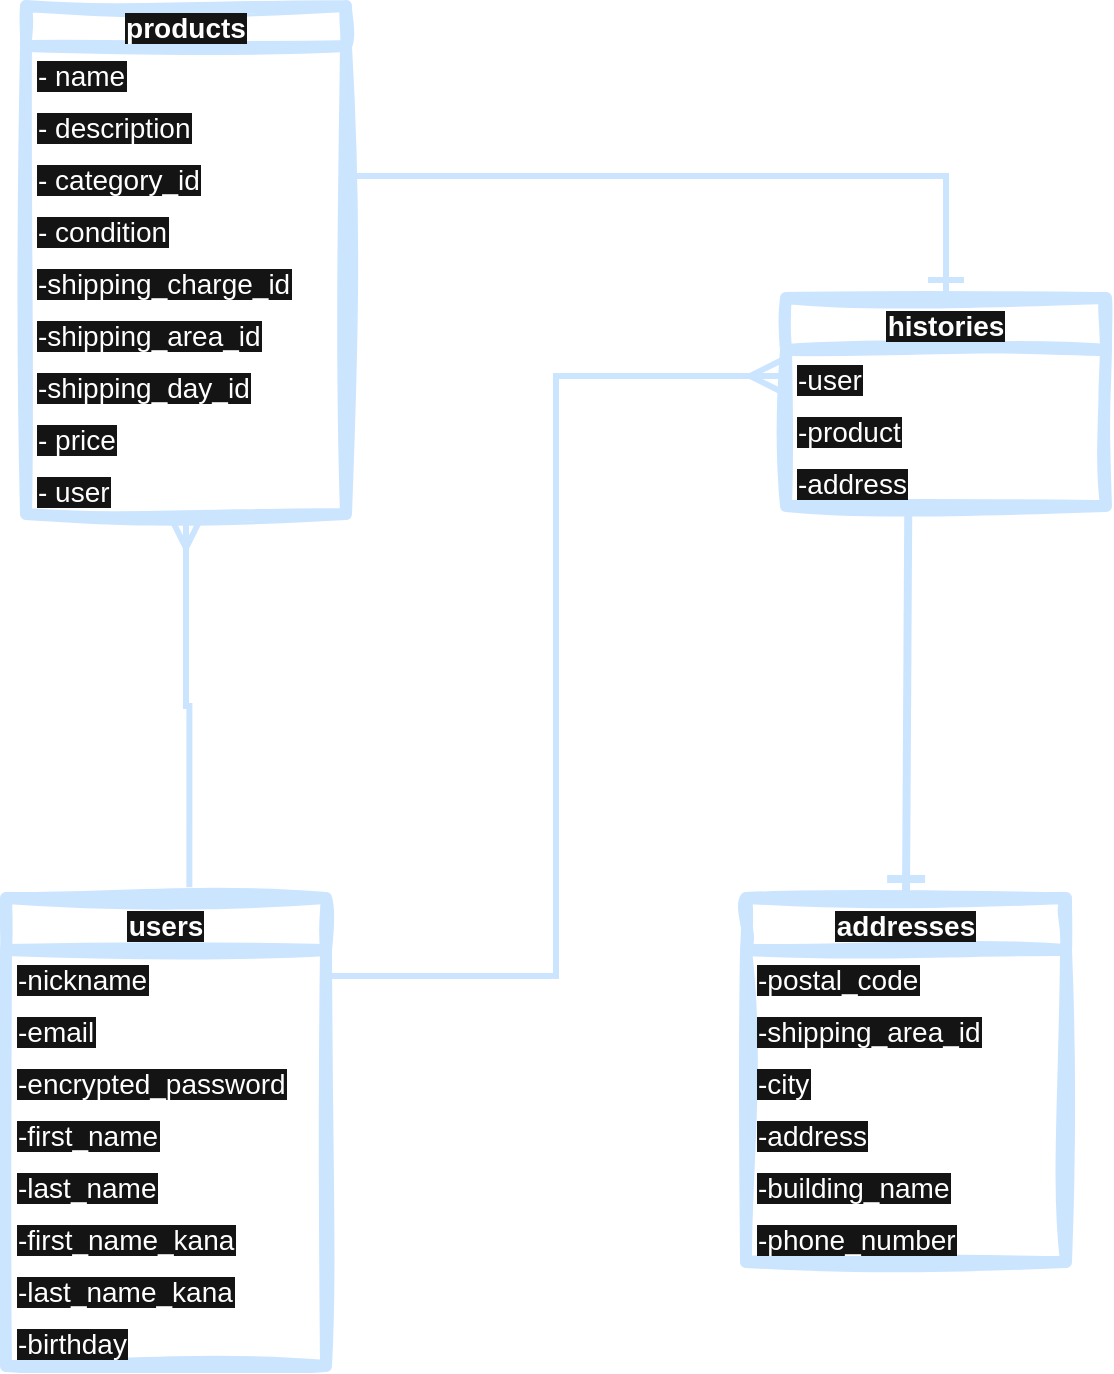 <mxfile>
    <diagram id="7xnCUgxX9Zo114isuO93" name="ページ1">
        <mxGraphModel dx="784" dy="403" grid="1" gridSize="10" guides="1" tooltips="1" connect="1" arrows="1" fold="1" page="1" pageScale="1" pageWidth="827" pageHeight="1169" math="0" shadow="0">
            <root>
                <mxCell id="0"/>
                <object label="っksk" sksk="" id="1">
                    <mxCell parent="0"/>
                </object>
                <mxCell id="424" style="edgeStyle=none;sketch=0;hachureGap=4;jiggle=2;curveFitting=1;html=1;exitX=0.5;exitY=0;exitDx=0;exitDy=0;entryX=0.382;entryY=1.092;entryDx=0;entryDy=0;entryPerimeter=0;strokeWidth=4;fontFamily=Architects Daughter;fontSource=https%3A%2F%2Ffonts.googleapis.com%2Fcss%3Ffamily%3DArchitects%2BDaughter;fontSize=16;startArrow=ERone;startFill=0;endArrow=none;endFill=0;endSize=14;strokeColor=#cce5ff;startSize=14;" parent="1" source="355" target="425" edge="1">
                    <mxGeometry relative="1" as="geometry"/>
                </mxCell>
                <mxCell id="163" value="名称未設定レイヤ" parent="0"/>
                <mxCell id="346" value="users" style="swimlane;fontStyle=1;childLayout=stackLayout;horizontal=1;startSize=26;horizontalStack=0;resizeParent=1;resizeParentMax=0;resizeLast=0;collapsible=1;marginBottom=0;shadow=0;labelBackgroundColor=#141414;labelBorderColor=none;sketch=1;hachureGap=4;jiggle=2;curveFitting=1;strokeColor=#CCE5FF;strokeWidth=6;fontFamily=Helvetica;fontSize=14;fontColor=#FFFFFF;fillColor=#FFFFFF;html=0;" parent="163" vertex="1">
                    <mxGeometry x="630" y="650" width="160" height="234" as="geometry"/>
                </mxCell>
                <mxCell id="347" value="-nickname" style="text;strokeColor=none;fillColor=none;align=left;verticalAlign=top;spacingLeft=4;spacingRight=4;overflow=hidden;rotatable=0;points=[[0,0.5],[1,0.5]];portConstraint=eastwest;shadow=0;labelBackgroundColor=#141414;labelBorderColor=none;sketch=1;hachureGap=4;jiggle=2;curveFitting=1;strokeWidth=6;fontFamily=Helvetica;fontSize=14;fontColor=#FFFFFF;html=0;" parent="346" vertex="1">
                    <mxGeometry y="26" width="160" height="26" as="geometry"/>
                </mxCell>
                <mxCell id="348" value="-email" style="text;strokeColor=none;fillColor=none;align=left;verticalAlign=top;spacingLeft=4;spacingRight=4;overflow=hidden;rotatable=0;points=[[0,0.5],[1,0.5]];portConstraint=eastwest;shadow=0;labelBackgroundColor=#141414;labelBorderColor=none;sketch=1;hachureGap=4;jiggle=2;curveFitting=1;strokeWidth=6;fontFamily=Helvetica;fontSize=14;fontColor=#FFFFFF;html=0;" parent="346" vertex="1">
                    <mxGeometry y="52" width="160" height="26" as="geometry"/>
                </mxCell>
                <mxCell id="349" value="-encrypted_password" style="text;strokeColor=none;fillColor=none;align=left;verticalAlign=top;spacingLeft=4;spacingRight=4;overflow=hidden;rotatable=0;points=[[0,0.5],[1,0.5]];portConstraint=eastwest;shadow=0;labelBackgroundColor=#141414;labelBorderColor=none;sketch=1;hachureGap=4;jiggle=2;curveFitting=1;strokeWidth=6;fontFamily=Helvetica;fontSize=14;fontColor=#FFFFFF;html=0;" parent="346" vertex="1">
                    <mxGeometry y="78" width="160" height="26" as="geometry"/>
                </mxCell>
                <mxCell id="350" value="-first_name" style="text;strokeColor=none;fillColor=none;align=left;verticalAlign=top;spacingLeft=4;spacingRight=4;overflow=hidden;rotatable=0;points=[[0,0.5],[1,0.5]];portConstraint=eastwest;shadow=0;labelBackgroundColor=#141414;labelBorderColor=none;sketch=1;hachureGap=4;jiggle=2;curveFitting=1;strokeWidth=6;fontFamily=Helvetica;fontSize=14;fontColor=#FFFFFF;html=0;" parent="346" vertex="1">
                    <mxGeometry y="104" width="160" height="26" as="geometry"/>
                </mxCell>
                <mxCell id="351" value="-last_name" style="text;strokeColor=none;fillColor=none;align=left;verticalAlign=top;spacingLeft=4;spacingRight=4;overflow=hidden;rotatable=0;points=[[0,0.5],[1,0.5]];portConstraint=eastwest;shadow=0;labelBackgroundColor=#141414;labelBorderColor=none;sketch=1;hachureGap=4;jiggle=2;curveFitting=1;strokeWidth=6;fontFamily=Helvetica;fontSize=14;fontColor=#FFFFFF;html=0;" parent="346" vertex="1">
                    <mxGeometry y="130" width="160" height="26" as="geometry"/>
                </mxCell>
                <mxCell id="352" value="-first_name_kana" style="text;strokeColor=none;fillColor=none;align=left;verticalAlign=top;spacingLeft=4;spacingRight=4;overflow=hidden;rotatable=0;points=[[0,0.5],[1,0.5]];portConstraint=eastwest;shadow=0;labelBackgroundColor=#141414;labelBorderColor=none;sketch=1;hachureGap=4;jiggle=2;curveFitting=1;strokeWidth=6;fontFamily=Helvetica;fontSize=14;fontColor=#FFFFFF;html=0;" parent="346" vertex="1">
                    <mxGeometry y="156" width="160" height="26" as="geometry"/>
                </mxCell>
                <mxCell id="353" value="-last_name_kana" style="text;strokeColor=none;fillColor=none;align=left;verticalAlign=top;spacingLeft=4;spacingRight=4;overflow=hidden;rotatable=0;points=[[0,0.5],[1,0.5]];portConstraint=eastwest;shadow=0;labelBackgroundColor=#141414;labelBorderColor=none;sketch=1;hachureGap=4;jiggle=2;curveFitting=1;strokeWidth=6;fontFamily=Helvetica;fontSize=14;fontColor=#FFFFFF;html=0;" parent="346" vertex="1">
                    <mxGeometry y="182" width="160" height="26" as="geometry"/>
                </mxCell>
                <mxCell id="354" value="-birthday" style="text;strokeColor=none;fillColor=none;align=left;verticalAlign=top;spacingLeft=4;spacingRight=4;overflow=hidden;rotatable=0;points=[[0,0.5],[1,0.5]];portConstraint=eastwest;shadow=0;labelBackgroundColor=#141414;labelBorderColor=none;sketch=1;hachureGap=4;jiggle=2;curveFitting=1;strokeWidth=6;fontFamily=Helvetica;fontSize=14;fontColor=#FFFFFF;html=0;" parent="346" vertex="1">
                    <mxGeometry y="208" width="160" height="26" as="geometry"/>
                </mxCell>
                <mxCell id="355" value="addresses" style="swimlane;fontStyle=1;childLayout=stackLayout;horizontal=1;startSize=26;horizontalStack=0;resizeParent=1;resizeParentMax=0;resizeLast=0;collapsible=1;marginBottom=0;shadow=0;labelBackgroundColor=#141414;labelBorderColor=none;sketch=1;hachureGap=4;jiggle=2;curveFitting=1;strokeColor=#CCE5FF;strokeWidth=6;fontFamily=Helvetica;fontSize=14;fontColor=#FFFFFF;fillColor=#FFFFFF;html=0;" parent="163" vertex="1">
                    <mxGeometry x="1000" y="650" width="160" height="182" as="geometry"/>
                </mxCell>
                <mxCell id="356" value="-postal_code" style="text;strokeColor=none;fillColor=none;align=left;verticalAlign=top;spacingLeft=4;spacingRight=4;overflow=hidden;rotatable=0;points=[[0,0.5],[1,0.5]];portConstraint=eastwest;shadow=0;labelBackgroundColor=#141414;labelBorderColor=none;sketch=1;hachureGap=4;jiggle=2;curveFitting=1;strokeWidth=6;fontFamily=Helvetica;fontSize=14;fontColor=#FFFFFF;html=0;" parent="355" vertex="1">
                    <mxGeometry y="26" width="160" height="26" as="geometry"/>
                </mxCell>
                <mxCell id="357" value="-shipping_area_id" style="text;strokeColor=none;fillColor=none;align=left;verticalAlign=top;spacingLeft=4;spacingRight=4;overflow=hidden;rotatable=0;points=[[0,0.5],[1,0.5]];portConstraint=eastwest;shadow=0;labelBackgroundColor=#141414;labelBorderColor=none;sketch=1;hachureGap=4;jiggle=2;curveFitting=1;strokeWidth=6;fontFamily=Helvetica;fontSize=14;fontColor=#FFFFFF;html=0;" parent="355" vertex="1">
                    <mxGeometry y="52" width="160" height="26" as="geometry"/>
                </mxCell>
                <mxCell id="358" value="-city" style="text;strokeColor=none;fillColor=none;align=left;verticalAlign=top;spacingLeft=4;spacingRight=4;overflow=hidden;rotatable=0;points=[[0,0.5],[1,0.5]];portConstraint=eastwest;shadow=0;labelBackgroundColor=#141414;labelBorderColor=none;sketch=1;hachureGap=4;jiggle=2;curveFitting=1;strokeWidth=6;fontFamily=Helvetica;fontSize=14;fontColor=#FFFFFF;html=0;" parent="355" vertex="1">
                    <mxGeometry y="78" width="160" height="26" as="geometry"/>
                </mxCell>
                <mxCell id="359" value="-address" style="text;strokeColor=none;fillColor=none;align=left;verticalAlign=top;spacingLeft=4;spacingRight=4;overflow=hidden;rotatable=0;points=[[0,0.5],[1,0.5]];portConstraint=eastwest;shadow=0;labelBackgroundColor=#141414;labelBorderColor=none;sketch=1;hachureGap=4;jiggle=2;curveFitting=1;strokeWidth=6;fontFamily=Helvetica;fontSize=14;fontColor=#FFFFFF;html=0;" parent="355" vertex="1">
                    <mxGeometry y="104" width="160" height="26" as="geometry"/>
                </mxCell>
                <mxCell id="360" value="-building_name" style="text;strokeColor=none;fillColor=none;align=left;verticalAlign=top;spacingLeft=4;spacingRight=4;overflow=hidden;rotatable=0;points=[[0,0.5],[1,0.5]];portConstraint=eastwest;shadow=0;labelBackgroundColor=#141414;labelBorderColor=none;sketch=1;hachureGap=4;jiggle=2;curveFitting=1;strokeWidth=6;fontFamily=Helvetica;fontSize=14;fontColor=#FFFFFF;html=0;" parent="355" vertex="1">
                    <mxGeometry y="130" width="160" height="26" as="geometry"/>
                </mxCell>
                <mxCell id="361" value="-phone_number" style="text;strokeColor=none;fillColor=none;align=left;verticalAlign=top;spacingLeft=4;spacingRight=4;overflow=hidden;rotatable=0;points=[[0,0.5],[1,0.5]];portConstraint=eastwest;shadow=0;labelBackgroundColor=#141414;labelBorderColor=none;sketch=1;hachureGap=4;jiggle=2;curveFitting=1;strokeWidth=6;fontFamily=Helvetica;fontSize=14;fontColor=#FFFFFF;html=0;" parent="355" vertex="1">
                    <mxGeometry y="156" width="160" height="26" as="geometry"/>
                </mxCell>
                <mxCell id="415" style="edgeStyle=orthogonalEdgeStyle;shape=connector;rounded=0;hachureGap=4;html=1;entryX=0.573;entryY=-0.023;entryDx=0;entryDy=0;entryPerimeter=0;shadow=0;labelBackgroundColor=none;labelBorderColor=none;strokeColor=#CCE5FF;strokeWidth=3;fontFamily=Helvetica;fontSize=14;fontColor=#FFFFFF;startArrow=ERmany;startFill=0;endArrow=none;endFill=0;startSize=13;endSize=14;fillColor=#bac8d3;" parent="163" source="364" target="346" edge="1">
                    <mxGeometry relative="1" as="geometry"/>
                </mxCell>
                <mxCell id="364" value="products" style="swimlane;fontStyle=1;childLayout=stackLayout;horizontal=1;startSize=20;horizontalStack=0;resizeParent=1;resizeParentMax=0;resizeLast=0;collapsible=1;marginBottom=0;shadow=0;labelBackgroundColor=#141414;labelBorderColor=none;sketch=1;hachureGap=4;jiggle=2;curveFitting=1;strokeColor=#CCE5FF;strokeWidth=6;fontFamily=Helvetica;fontSize=14;fontColor=#FFFFFF;fillColor=#FFFFFF;html=0;" parent="163" vertex="1">
                    <mxGeometry x="640" y="204" width="160" height="254" as="geometry"/>
                </mxCell>
                <mxCell id="365" value="- name" style="text;strokeColor=none;fillColor=none;align=left;verticalAlign=top;spacingLeft=4;spacingRight=4;overflow=hidden;rotatable=0;points=[[0,0.5],[1,0.5]];portConstraint=eastwest;shadow=0;labelBackgroundColor=#141414;labelBorderColor=none;sketch=1;hachureGap=4;jiggle=2;curveFitting=1;strokeWidth=6;fontFamily=Helvetica;fontSize=14;fontColor=#FFFFFF;html=0;" parent="364" vertex="1">
                    <mxGeometry y="20" width="160" height="26" as="geometry"/>
                </mxCell>
                <mxCell id="366" value="- description" style="text;strokeColor=none;fillColor=none;align=left;verticalAlign=top;spacingLeft=4;spacingRight=4;overflow=hidden;rotatable=0;points=[[0,0.5],[1,0.5]];portConstraint=eastwest;shadow=0;labelBackgroundColor=#141414;labelBorderColor=none;sketch=1;hachureGap=4;jiggle=2;curveFitting=1;strokeWidth=6;fontFamily=Helvetica;fontSize=14;fontColor=#FFFFFF;html=0;" parent="364" vertex="1">
                    <mxGeometry y="46" width="160" height="26" as="geometry"/>
                </mxCell>
                <mxCell id="367" value="- category_id" style="text;strokeColor=none;fillColor=none;align=left;verticalAlign=top;spacingLeft=4;spacingRight=4;overflow=hidden;rotatable=0;points=[[0,0.5],[1,0.5]];portConstraint=eastwest;shadow=0;labelBackgroundColor=#141414;labelBorderColor=none;sketch=1;hachureGap=4;jiggle=2;curveFitting=1;strokeWidth=6;fontFamily=Helvetica;fontSize=14;fontColor=#FFFFFF;html=0;" parent="364" vertex="1">
                    <mxGeometry y="72" width="160" height="26" as="geometry"/>
                </mxCell>
                <mxCell id="368" value="- condition" style="text;strokeColor=none;fillColor=none;align=left;verticalAlign=top;spacingLeft=4;spacingRight=4;overflow=hidden;rotatable=0;points=[[0,0.5],[1,0.5]];portConstraint=eastwest;shadow=0;labelBackgroundColor=#141414;labelBorderColor=none;sketch=1;hachureGap=4;jiggle=2;curveFitting=1;strokeWidth=6;fontFamily=Helvetica;fontSize=14;fontColor=#FFFFFF;html=0;" parent="364" vertex="1">
                    <mxGeometry y="98" width="160" height="26" as="geometry"/>
                </mxCell>
                <mxCell id="375" value="-shipping_charge_id" style="text;strokeColor=none;fillColor=none;align=left;verticalAlign=top;spacingLeft=4;spacingRight=4;overflow=hidden;rotatable=0;points=[[0,0.5],[1,0.5]];portConstraint=eastwest;shadow=0;labelBackgroundColor=#141414;labelBorderColor=none;sketch=1;hachureGap=4;jiggle=2;curveFitting=1;strokeWidth=6;fontFamily=Helvetica;fontSize=14;fontColor=#FFFFFF;html=0;" parent="364" vertex="1">
                    <mxGeometry y="124" width="160" height="26" as="geometry"/>
                </mxCell>
                <mxCell id="379" value="-shipping_area_id" style="text;strokeColor=none;fillColor=none;align=left;verticalAlign=top;spacingLeft=4;spacingRight=4;overflow=hidden;rotatable=0;points=[[0,0.5],[1,0.5]];portConstraint=eastwest;shadow=0;labelBackgroundColor=#141414;labelBorderColor=none;sketch=1;hachureGap=4;jiggle=2;curveFitting=1;strokeWidth=6;fontFamily=Helvetica;fontSize=14;fontColor=#FFFFFF;html=0;" parent="364" vertex="1">
                    <mxGeometry y="150" width="160" height="26" as="geometry"/>
                </mxCell>
                <mxCell id="413" value="-shipping_day_id" style="text;strokeColor=none;fillColor=none;align=left;verticalAlign=top;spacingLeft=4;spacingRight=4;overflow=hidden;rotatable=0;points=[[0,0.5],[1,0.5]];portConstraint=eastwest;shadow=0;labelBackgroundColor=#141414;labelBorderColor=none;sketch=1;hachureGap=4;jiggle=2;curveFitting=1;strokeWidth=6;fontFamily=Helvetica;fontSize=14;fontColor=#FFFFFF;html=0;" parent="364" vertex="1">
                    <mxGeometry y="176" width="160" height="26" as="geometry"/>
                </mxCell>
                <mxCell id="369" value="- price" style="text;strokeColor=none;fillColor=none;align=left;verticalAlign=top;spacingLeft=4;spacingRight=4;overflow=hidden;rotatable=0;points=[[0,0.5],[1,0.5]];portConstraint=eastwest;shadow=0;labelBackgroundColor=#141414;labelBorderColor=none;sketch=1;hachureGap=4;jiggle=2;curveFitting=1;strokeWidth=6;fontFamily=Helvetica;fontSize=14;fontColor=#FFFFFF;html=0;" parent="364" vertex="1">
                    <mxGeometry y="202" width="160" height="26" as="geometry"/>
                </mxCell>
                <mxCell id="370" value="- user" style="text;strokeColor=none;fillColor=none;align=left;verticalAlign=top;spacingLeft=4;spacingRight=4;overflow=hidden;rotatable=0;points=[[0,0.5],[1,0.5]];portConstraint=eastwest;shadow=0;labelBackgroundColor=#141414;labelBorderColor=none;sketch=1;hachureGap=4;jiggle=2;curveFitting=1;strokeWidth=6;fontFamily=Helvetica;fontSize=14;fontColor=#FFFFFF;html=0;" parent="364" vertex="1">
                    <mxGeometry y="228" width="160" height="26" as="geometry"/>
                </mxCell>
                <mxCell id="371" value="histories" style="swimlane;fontStyle=1;childLayout=stackLayout;horizontal=1;startSize=26;horizontalStack=0;resizeParent=1;resizeParentMax=0;resizeLast=0;collapsible=1;marginBottom=0;shadow=0;labelBackgroundColor=#141414;labelBorderColor=none;sketch=1;hachureGap=4;jiggle=2;curveFitting=1;strokeColor=#CCE5FF;strokeWidth=6;fontFamily=Helvetica;fontSize=14;fontColor=#FFFFFF;fillColor=#FFFFFF;html=0;" parent="163" vertex="1">
                    <mxGeometry x="1020" y="350" width="160" height="104" as="geometry"/>
                </mxCell>
                <mxCell id="372" value="-user" style="text;strokeColor=none;fillColor=none;align=left;verticalAlign=top;spacingLeft=4;spacingRight=4;overflow=hidden;rotatable=0;points=[[0,0.5],[1,0.5]];portConstraint=eastwest;shadow=0;labelBackgroundColor=#141414;labelBorderColor=none;sketch=1;hachureGap=4;jiggle=2;curveFitting=1;strokeWidth=6;fontFamily=Helvetica;fontSize=14;fontColor=#FFFFFF;html=0;" parent="371" vertex="1">
                    <mxGeometry y="26" width="160" height="26" as="geometry"/>
                </mxCell>
                <mxCell id="373" value="-product" style="text;strokeColor=none;fillColor=none;align=left;verticalAlign=top;spacingLeft=4;spacingRight=4;overflow=hidden;rotatable=0;points=[[0,0.5],[1,0.5]];portConstraint=eastwest;shadow=0;labelBackgroundColor=#141414;labelBorderColor=none;sketch=1;hachureGap=4;jiggle=2;curveFitting=1;strokeWidth=6;fontFamily=Helvetica;fontSize=14;fontColor=#FFFFFF;html=0;" parent="371" vertex="1">
                    <mxGeometry y="52" width="160" height="26" as="geometry"/>
                </mxCell>
                <mxCell id="425" value="-address" style="text;strokeColor=none;fillColor=none;align=left;verticalAlign=top;spacingLeft=4;spacingRight=4;overflow=hidden;rotatable=0;points=[[0,0.5],[1,0.5]];portConstraint=eastwest;shadow=0;labelBackgroundColor=#141414;labelBorderColor=none;sketch=1;hachureGap=4;jiggle=2;curveFitting=1;strokeWidth=6;fontFamily=Helvetica;fontSize=14;fontColor=#FFFFFF;html=0;" parent="371" vertex="1">
                    <mxGeometry y="78" width="160" height="26" as="geometry"/>
                </mxCell>
                <mxCell id="417" style="edgeStyle=orthogonalEdgeStyle;shape=connector;rounded=0;hachureGap=4;html=1;exitX=1;exitY=0.5;exitDx=0;exitDy=0;entryX=0;entryY=0.5;entryDx=0;entryDy=0;shadow=0;labelBackgroundColor=none;labelBorderColor=none;strokeColor=#CCE5FF;strokeWidth=3;fontFamily=Helvetica;fontSize=14;fontColor=#FFFFFF;startArrow=none;startFill=0;endArrow=ERmany;endFill=0;startSize=13;endSize=14;fillColor=#bac8d3;" parent="163" source="347" target="372" edge="1">
                    <mxGeometry relative="1" as="geometry"/>
                </mxCell>
                <mxCell id="421" style="edgeStyle=orthogonalEdgeStyle;shape=connector;rounded=0;hachureGap=4;html=1;exitX=1;exitY=0.5;exitDx=0;exitDy=0;entryX=0.5;entryY=0;entryDx=0;entryDy=0;shadow=0;labelBackgroundColor=none;labelBorderColor=none;strokeColor=#CCE5FF;strokeWidth=3;fontFamily=Helvetica;fontSize=14;fontColor=#FFFFFF;startArrow=baseDash;startFill=0;endArrow=ERone;endFill=0;startSize=13;endSize=14;fillColor=#bac8d3;" parent="163" source="367" target="371" edge="1">
                    <mxGeometry relative="1" as="geometry"/>
                </mxCell>
            </root>
        </mxGraphModel>
    </diagram>
</mxfile>